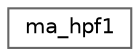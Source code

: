 digraph "Graphical Class Hierarchy"
{
 // LATEX_PDF_SIZE
  bgcolor="transparent";
  edge [fontname=Helvetica,fontsize=10,labelfontname=Helvetica,labelfontsize=10];
  node [fontname=Helvetica,fontsize=10,shape=box,height=0.2,width=0.4];
  rankdir="LR";
  Node0 [id="Node000000",label="ma_hpf1",height=0.2,width=0.4,color="grey40", fillcolor="white", style="filled",URL="$structma__hpf1.html",tooltip=" "];
}
